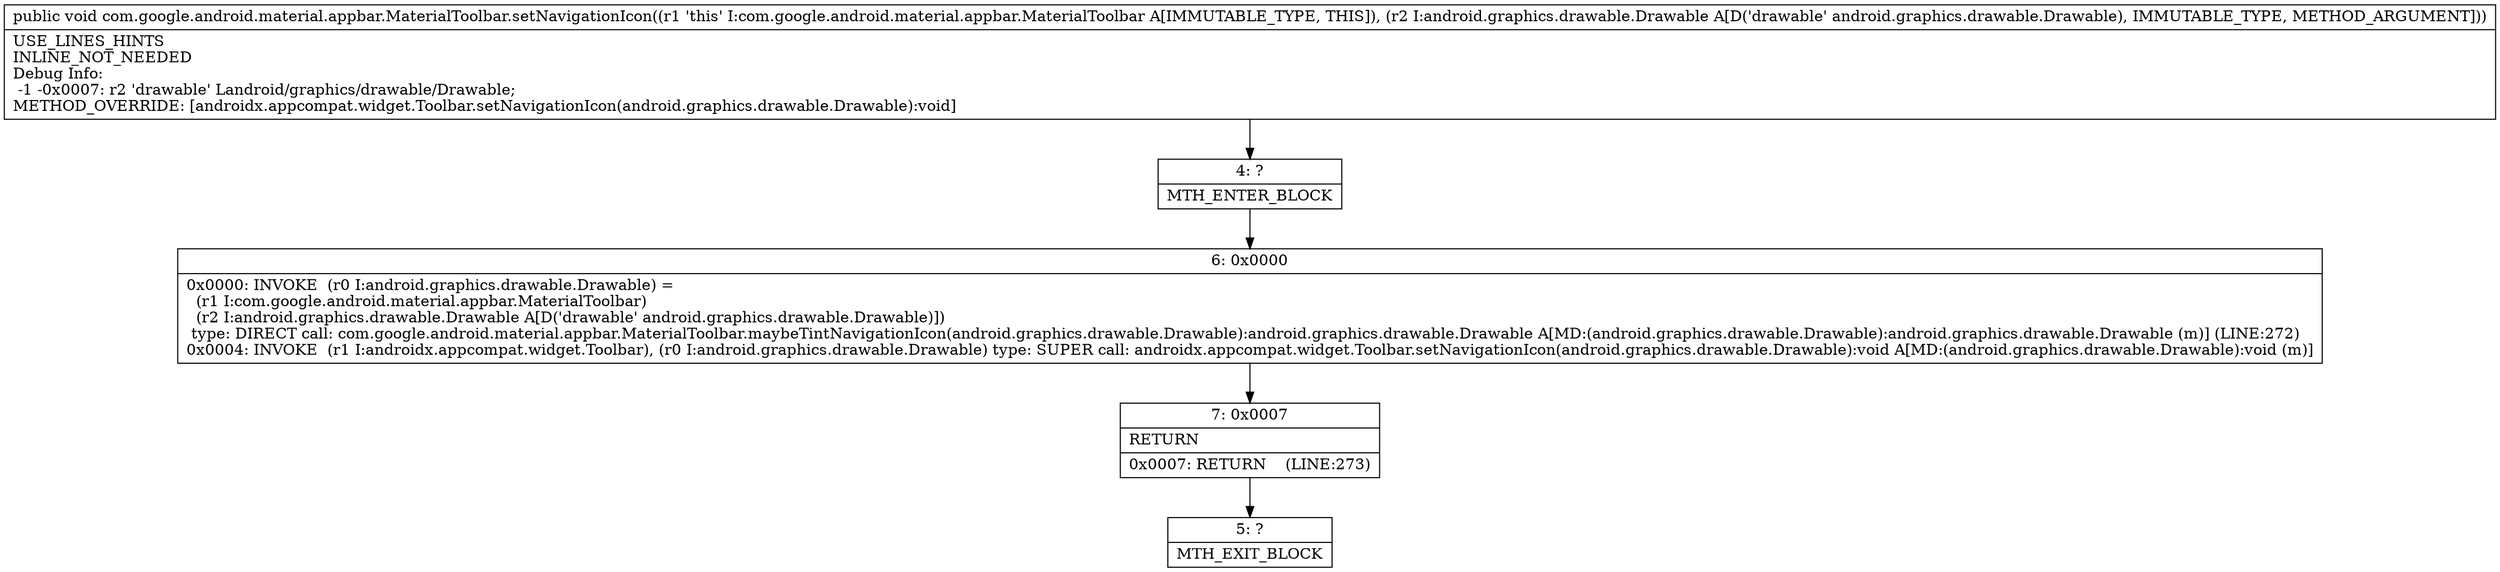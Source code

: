 digraph "CFG forcom.google.android.material.appbar.MaterialToolbar.setNavigationIcon(Landroid\/graphics\/drawable\/Drawable;)V" {
Node_4 [shape=record,label="{4\:\ ?|MTH_ENTER_BLOCK\l}"];
Node_6 [shape=record,label="{6\:\ 0x0000|0x0000: INVOKE  (r0 I:android.graphics.drawable.Drawable) = \l  (r1 I:com.google.android.material.appbar.MaterialToolbar)\l  (r2 I:android.graphics.drawable.Drawable A[D('drawable' android.graphics.drawable.Drawable)])\l type: DIRECT call: com.google.android.material.appbar.MaterialToolbar.maybeTintNavigationIcon(android.graphics.drawable.Drawable):android.graphics.drawable.Drawable A[MD:(android.graphics.drawable.Drawable):android.graphics.drawable.Drawable (m)] (LINE:272)\l0x0004: INVOKE  (r1 I:androidx.appcompat.widget.Toolbar), (r0 I:android.graphics.drawable.Drawable) type: SUPER call: androidx.appcompat.widget.Toolbar.setNavigationIcon(android.graphics.drawable.Drawable):void A[MD:(android.graphics.drawable.Drawable):void (m)]\l}"];
Node_7 [shape=record,label="{7\:\ 0x0007|RETURN\l|0x0007: RETURN    (LINE:273)\l}"];
Node_5 [shape=record,label="{5\:\ ?|MTH_EXIT_BLOCK\l}"];
MethodNode[shape=record,label="{public void com.google.android.material.appbar.MaterialToolbar.setNavigationIcon((r1 'this' I:com.google.android.material.appbar.MaterialToolbar A[IMMUTABLE_TYPE, THIS]), (r2 I:android.graphics.drawable.Drawable A[D('drawable' android.graphics.drawable.Drawable), IMMUTABLE_TYPE, METHOD_ARGUMENT]))  | USE_LINES_HINTS\lINLINE_NOT_NEEDED\lDebug Info:\l  \-1 \-0x0007: r2 'drawable' Landroid\/graphics\/drawable\/Drawable;\lMETHOD_OVERRIDE: [androidx.appcompat.widget.Toolbar.setNavigationIcon(android.graphics.drawable.Drawable):void]\l}"];
MethodNode -> Node_4;Node_4 -> Node_6;
Node_6 -> Node_7;
Node_7 -> Node_5;
}

